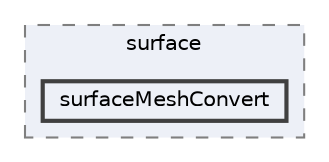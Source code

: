 digraph "applications/utilities/surface/surfaceMeshConvert"
{
 // LATEX_PDF_SIZE
  bgcolor="transparent";
  edge [fontname=Helvetica,fontsize=10,labelfontname=Helvetica,labelfontsize=10];
  node [fontname=Helvetica,fontsize=10,shape=box,height=0.2,width=0.4];
  compound=true
  subgraph clusterdir_f17de662d5fa06afbf0442aecb6ca0a0 {
    graph [ bgcolor="#edf0f7", pencolor="grey50", label="surface", fontname=Helvetica,fontsize=10 style="filled,dashed", URL="dir_f17de662d5fa06afbf0442aecb6ca0a0.html",tooltip=""]
  dir_7a8f523733843d64ad848dd66798be9b [label="surfaceMeshConvert", fillcolor="#edf0f7", color="grey25", style="filled,bold", URL="dir_7a8f523733843d64ad848dd66798be9b.html",tooltip=""];
  }
}
